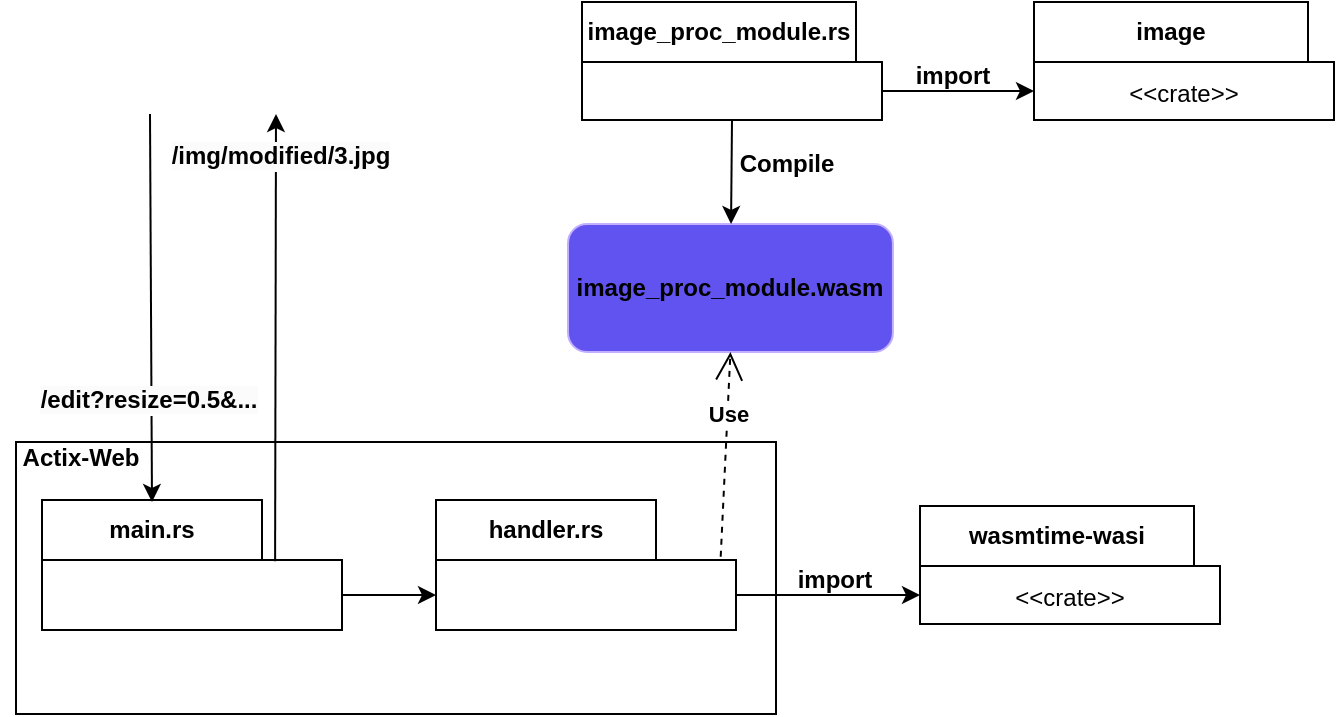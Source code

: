 <mxfile version="22.0.5" type="device">
  <diagram id="C5RBs43oDa-KdzZeNtuy" name="Page-1">
    <mxGraphModel dx="1518" dy="684" grid="1" gridSize="10" guides="1" tooltips="1" connect="1" arrows="1" fold="1" page="1" pageScale="1" pageWidth="827" pageHeight="1169" math="0" shadow="0">
      <root>
        <mxCell id="WIyWlLk6GJQsqaUBKTNV-0" />
        <mxCell id="WIyWlLk6GJQsqaUBKTNV-1" parent="WIyWlLk6GJQsqaUBKTNV-0" />
        <mxCell id="wG9dOWtAZ846Ad0GeSLi-17" value="" style="rounded=0;whiteSpace=wrap;html=1;" vertex="1" parent="WIyWlLk6GJQsqaUBKTNV-1">
          <mxGeometry x="138" y="230" width="380" height="136" as="geometry" />
        </mxCell>
        <mxCell id="wG9dOWtAZ846Ad0GeSLi-6" value="&lt;font style=&quot;font-size: 12px;&quot;&gt;&lt;b&gt;image_proc_module.wasm&lt;/b&gt;&lt;/font&gt;" style="rounded=1;whiteSpace=wrap;html=1;fillColor=#6053EF;strokeColor=#C2B0FF;" vertex="1" parent="WIyWlLk6GJQsqaUBKTNV-1">
          <mxGeometry x="414" y="121" width="162.46" height="64" as="geometry" />
        </mxCell>
        <mxCell id="wG9dOWtAZ846Ad0GeSLi-1" value="handler.rs" style="shape=folder;fontStyle=1;tabWidth=110;tabHeight=30;tabPosition=left;html=1;boundedLbl=1;labelInHeader=1;container=1;collapsible=0;whiteSpace=wrap;" vertex="1" parent="WIyWlLk6GJQsqaUBKTNV-1">
          <mxGeometry x="348" y="259" width="150" height="65" as="geometry" />
        </mxCell>
        <mxCell id="wG9dOWtAZ846Ad0GeSLi-2" value="" style="html=1;strokeColor=none;resizeWidth=1;resizeHeight=1;fillColor=none;part=1;connectable=0;allowArrows=0;deletable=0;whiteSpace=wrap;" vertex="1" parent="wG9dOWtAZ846Ad0GeSLi-1">
          <mxGeometry width="150" height="45.5" relative="1" as="geometry">
            <mxPoint y="30" as="offset" />
          </mxGeometry>
        </mxCell>
        <mxCell id="wG9dOWtAZ846Ad0GeSLi-4" value="image_proc_module.rs" style="shape=folder;fontStyle=1;tabWidth=137;tabHeight=30;tabPosition=left;html=1;boundedLbl=1;labelInHeader=1;container=1;collapsible=0;whiteSpace=wrap;" vertex="1" parent="WIyWlLk6GJQsqaUBKTNV-1">
          <mxGeometry x="421" y="10" width="150" height="59" as="geometry" />
        </mxCell>
        <mxCell id="wG9dOWtAZ846Ad0GeSLi-5" value="" style="html=1;strokeColor=none;resizeWidth=1;resizeHeight=1;fillColor=none;part=1;connectable=0;allowArrows=0;deletable=0;whiteSpace=wrap;" vertex="1" parent="wG9dOWtAZ846Ad0GeSLi-4">
          <mxGeometry width="150" height="41.3" relative="1" as="geometry">
            <mxPoint y="30" as="offset" />
          </mxGeometry>
        </mxCell>
        <mxCell id="wG9dOWtAZ846Ad0GeSLi-7" value="&lt;b&gt;Use&lt;/b&gt;" style="endArrow=open;endSize=12;dashed=1;html=1;rounded=0;exitX=0.949;exitY=0.436;exitDx=0;exitDy=0;exitPerimeter=0;entryX=0.5;entryY=1;entryDx=0;entryDy=0;" edge="1" parent="WIyWlLk6GJQsqaUBKTNV-1" source="wG9dOWtAZ846Ad0GeSLi-1" target="wG9dOWtAZ846Ad0GeSLi-6">
          <mxGeometry x="0.398" width="160" relative="1" as="geometry">
            <mxPoint x="478" y="288" as="sourcePoint" />
            <mxPoint x="498" y="155" as="targetPoint" />
            <mxPoint as="offset" />
          </mxGeometry>
        </mxCell>
        <mxCell id="wG9dOWtAZ846Ad0GeSLi-8" value="" style="endArrow=classic;html=1;rounded=0;exitX=0.5;exitY=1;exitDx=0;exitDy=0;exitPerimeter=0;" edge="1" parent="WIyWlLk6GJQsqaUBKTNV-1" source="wG9dOWtAZ846Ad0GeSLi-4" target="wG9dOWtAZ846Ad0GeSLi-6">
          <mxGeometry width="50" height="50" relative="1" as="geometry">
            <mxPoint x="347" y="276" as="sourcePoint" />
            <mxPoint x="397" y="226" as="targetPoint" />
          </mxGeometry>
        </mxCell>
        <mxCell id="wG9dOWtAZ846Ad0GeSLi-9" value="&lt;b&gt;Compile&lt;/b&gt;" style="text;html=1;align=center;verticalAlign=middle;resizable=0;points=[];autosize=1;strokeColor=none;fillColor=none;" vertex="1" parent="WIyWlLk6GJQsqaUBKTNV-1">
          <mxGeometry x="488" y="76" width="70" height="30" as="geometry" />
        </mxCell>
        <mxCell id="wG9dOWtAZ846Ad0GeSLi-11" value="main.rs" style="shape=folder;fontStyle=1;tabWidth=110;tabHeight=30;tabPosition=left;html=1;boundedLbl=1;labelInHeader=1;container=1;collapsible=0;whiteSpace=wrap;" vertex="1" parent="WIyWlLk6GJQsqaUBKTNV-1">
          <mxGeometry x="151" y="259" width="150" height="65" as="geometry" />
        </mxCell>
        <mxCell id="wG9dOWtAZ846Ad0GeSLi-12" value="" style="html=1;strokeColor=none;resizeWidth=1;resizeHeight=1;fillColor=none;part=1;connectable=0;allowArrows=0;deletable=0;whiteSpace=wrap;" vertex="1" parent="wG9dOWtAZ846Ad0GeSLi-11">
          <mxGeometry width="150" height="45.5" relative="1" as="geometry">
            <mxPoint y="30" as="offset" />
          </mxGeometry>
        </mxCell>
        <mxCell id="wG9dOWtAZ846Ad0GeSLi-14" value="" style="endArrow=classic;html=1;rounded=0;exitX=0;exitY=0;exitDx=150;exitDy=47.5;exitPerimeter=0;entryX=0;entryY=0;entryDx=0;entryDy=47.5;entryPerimeter=0;" edge="1" parent="WIyWlLk6GJQsqaUBKTNV-1" source="wG9dOWtAZ846Ad0GeSLi-11" target="wG9dOWtAZ846Ad0GeSLi-1">
          <mxGeometry width="50" height="50" relative="1" as="geometry">
            <mxPoint x="298" y="226" as="sourcePoint" />
            <mxPoint x="348" y="176" as="targetPoint" />
          </mxGeometry>
        </mxCell>
        <mxCell id="wG9dOWtAZ846Ad0GeSLi-18" value="&lt;b&gt;Actix-Web&lt;/b&gt;" style="text;html=1;align=center;verticalAlign=middle;resizable=0;points=[];autosize=1;strokeColor=none;fillColor=none;" vertex="1" parent="WIyWlLk6GJQsqaUBKTNV-1">
          <mxGeometry x="130" y="223" width="80" height="30" as="geometry" />
        </mxCell>
        <mxCell id="wG9dOWtAZ846Ad0GeSLi-19" value="image" style="shape=folder;fontStyle=1;tabWidth=137;tabHeight=30;tabPosition=left;html=1;boundedLbl=1;labelInHeader=1;container=1;collapsible=0;whiteSpace=wrap;" vertex="1" parent="WIyWlLk6GJQsqaUBKTNV-1">
          <mxGeometry x="647" y="10" width="150" height="59" as="geometry" />
        </mxCell>
        <mxCell id="wG9dOWtAZ846Ad0GeSLi-20" value="&amp;lt;&amp;lt;crate&amp;gt;&amp;gt;" style="html=1;strokeColor=none;resizeWidth=1;resizeHeight=1;fillColor=none;part=1;connectable=0;allowArrows=0;deletable=0;whiteSpace=wrap;" vertex="1" parent="wG9dOWtAZ846Ad0GeSLi-19">
          <mxGeometry width="150" height="51.3" relative="1" as="geometry">
            <mxPoint y="20" as="offset" />
          </mxGeometry>
        </mxCell>
        <mxCell id="wG9dOWtAZ846Ad0GeSLi-21" value="" style="endArrow=classic;html=1;rounded=0;exitX=0;exitY=0;exitDx=150;exitDy=44.5;exitPerimeter=0;entryX=0;entryY=0;entryDx=0;entryDy=44.5;entryPerimeter=0;" edge="1" parent="WIyWlLk6GJQsqaUBKTNV-1" source="wG9dOWtAZ846Ad0GeSLi-4" target="wG9dOWtAZ846Ad0GeSLi-19">
          <mxGeometry width="50" height="50" relative="1" as="geometry">
            <mxPoint x="627" y="236" as="sourcePoint" />
            <mxPoint x="677" y="186" as="targetPoint" />
          </mxGeometry>
        </mxCell>
        <mxCell id="wG9dOWtAZ846Ad0GeSLi-22" value="&lt;b&gt;import&lt;/b&gt;" style="text;html=1;align=center;verticalAlign=middle;resizable=0;points=[];autosize=1;strokeColor=none;fillColor=none;" vertex="1" parent="WIyWlLk6GJQsqaUBKTNV-1">
          <mxGeometry x="576" y="32" width="60" height="30" as="geometry" />
        </mxCell>
        <mxCell id="wG9dOWtAZ846Ad0GeSLi-29" value="wasmtime-wasi" style="shape=folder;fontStyle=1;tabWidth=137;tabHeight=30;tabPosition=left;html=1;boundedLbl=1;labelInHeader=1;container=1;collapsible=0;whiteSpace=wrap;" vertex="1" parent="WIyWlLk6GJQsqaUBKTNV-1">
          <mxGeometry x="590" y="262" width="150" height="59" as="geometry" />
        </mxCell>
        <mxCell id="wG9dOWtAZ846Ad0GeSLi-30" value="&amp;lt;&amp;lt;crate&amp;gt;&amp;gt;" style="html=1;strokeColor=none;resizeWidth=1;resizeHeight=1;fillColor=none;part=1;connectable=0;allowArrows=0;deletable=0;whiteSpace=wrap;" vertex="1" parent="wG9dOWtAZ846Ad0GeSLi-29">
          <mxGeometry width="150" height="51.3" relative="1" as="geometry">
            <mxPoint y="20" as="offset" />
          </mxGeometry>
        </mxCell>
        <mxCell id="wG9dOWtAZ846Ad0GeSLi-31" value="" style="endArrow=classic;html=1;rounded=0;exitX=0;exitY=0;exitDx=150;exitDy=47.5;exitPerimeter=0;entryX=0;entryY=0;entryDx=0;entryDy=44.5;entryPerimeter=0;" edge="1" parent="WIyWlLk6GJQsqaUBKTNV-1" target="wG9dOWtAZ846Ad0GeSLi-29" source="wG9dOWtAZ846Ad0GeSLi-1">
          <mxGeometry width="50" height="50" relative="1" as="geometry">
            <mxPoint x="532" y="75" as="sourcePoint" />
            <mxPoint x="638" y="206" as="targetPoint" />
          </mxGeometry>
        </mxCell>
        <mxCell id="wG9dOWtAZ846Ad0GeSLi-32" value="&lt;b&gt;import&lt;/b&gt;" style="text;html=1;align=center;verticalAlign=middle;resizable=0;points=[];autosize=1;strokeColor=none;fillColor=none;" vertex="1" parent="WIyWlLk6GJQsqaUBKTNV-1">
          <mxGeometry x="517.46" y="284" width="60" height="30" as="geometry" />
        </mxCell>
        <mxCell id="wG9dOWtAZ846Ad0GeSLi-36" value="" style="endArrow=classic;html=1;rounded=0;entryX=0;entryY=0;entryDx=55;entryDy=0;entryPerimeter=0;" edge="1" parent="WIyWlLk6GJQsqaUBKTNV-1">
          <mxGeometry width="50" height="50" relative="1" as="geometry">
            <mxPoint x="205" y="66" as="sourcePoint" />
            <mxPoint x="206" y="260" as="targetPoint" />
          </mxGeometry>
        </mxCell>
        <mxCell id="wG9dOWtAZ846Ad0GeSLi-39" value="&lt;b style=&quot;border-color: var(--border-color); font-size: 12px; background-color: rgb(251, 251, 251);&quot;&gt;/edit?resize=0.5&amp;amp;...&lt;/b&gt;" style="edgeLabel;html=1;align=center;verticalAlign=middle;resizable=0;points=[];" vertex="1" connectable="0" parent="wG9dOWtAZ846Ad0GeSLi-36">
          <mxGeometry x="0.25" y="-2" relative="1" as="geometry">
            <mxPoint y="21" as="offset" />
          </mxGeometry>
        </mxCell>
        <mxCell id="wG9dOWtAZ846Ad0GeSLi-41" value="" style="endArrow=classic;html=1;rounded=0;exitX=0.777;exitY=0.472;exitDx=0;exitDy=0;exitPerimeter=0;" edge="1" parent="WIyWlLk6GJQsqaUBKTNV-1" source="wG9dOWtAZ846Ad0GeSLi-11">
          <mxGeometry width="50" height="50" relative="1" as="geometry">
            <mxPoint x="215.25" y="72.0" as="sourcePoint" />
            <mxPoint x="268" y="66" as="targetPoint" />
          </mxGeometry>
        </mxCell>
        <mxCell id="wG9dOWtAZ846Ad0GeSLi-42" value="&lt;b style=&quot;border-color: var(--border-color); font-size: 12px; background-color: rgb(251, 251, 251);&quot;&gt;/img/modified/3.jpg&lt;br&gt;&lt;/b&gt;" style="edgeLabel;html=1;align=center;verticalAlign=middle;resizable=0;points=[];" vertex="1" connectable="0" parent="wG9dOWtAZ846Ad0GeSLi-41">
          <mxGeometry x="0.25" y="-2" relative="1" as="geometry">
            <mxPoint y="-63" as="offset" />
          </mxGeometry>
        </mxCell>
      </root>
    </mxGraphModel>
  </diagram>
</mxfile>
